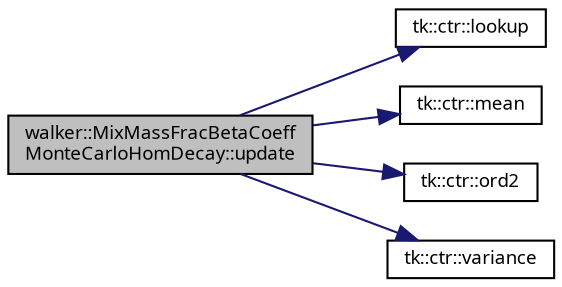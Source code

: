 digraph "walker::MixMassFracBetaCoeffMonteCarloHomDecay::update"
{
 // INTERACTIVE_SVG=YES
  bgcolor="transparent";
  edge [fontname="sans-serif",fontsize="9",labelfontname="sans-serif",labelfontsize="9"];
  node [fontname="sans-serif",fontsize="9",shape=record];
  rankdir="LR";
  Node1 [label="walker::MixMassFracBetaCoeff\lMonteCarloHomDecay::update",height=0.2,width=0.4,color="black", fillcolor="grey75", style="filled", fontcolor="black"];
  Node1 -> Node2 [color="midnightblue",fontsize="9",style="solid",fontname="sans-serif"];
  Node2 [label="tk::ctr::lookup",height=0.2,width=0.4,color="black",URL="$namespacetk_1_1ctr.html#a4749bdbcd17cf3bc95cd10509895ce65",tooltip="Lookup moment in moments map based on product key. "];
  Node1 -> Node3 [color="midnightblue",fontsize="9",style="solid",fontname="sans-serif"];
  Node3 [label="tk::ctr::mean",height=0.2,width=0.4,color="black",URL="$namespacetk_1_1ctr.html#a8bb4e2fb54817366873d9c0455b47dd5"];
  Node1 -> Node4 [color="midnightblue",fontsize="9",style="solid",fontname="sans-serif"];
  Node4 [label="tk::ctr::ord2",height=0.2,width=0.4,color="black",URL="$namespacetk_1_1ctr.html#a6a20f32fee3c0f688c2e18f60c3755c4"];
  Node1 -> Node5 [color="midnightblue",fontsize="9",style="solid",fontname="sans-serif"];
  Node5 [label="tk::ctr::variance",height=0.2,width=0.4,color="black",URL="$namespacetk_1_1ctr.html#a2265bca65a531ff6394a09bc48beb975"];
}
